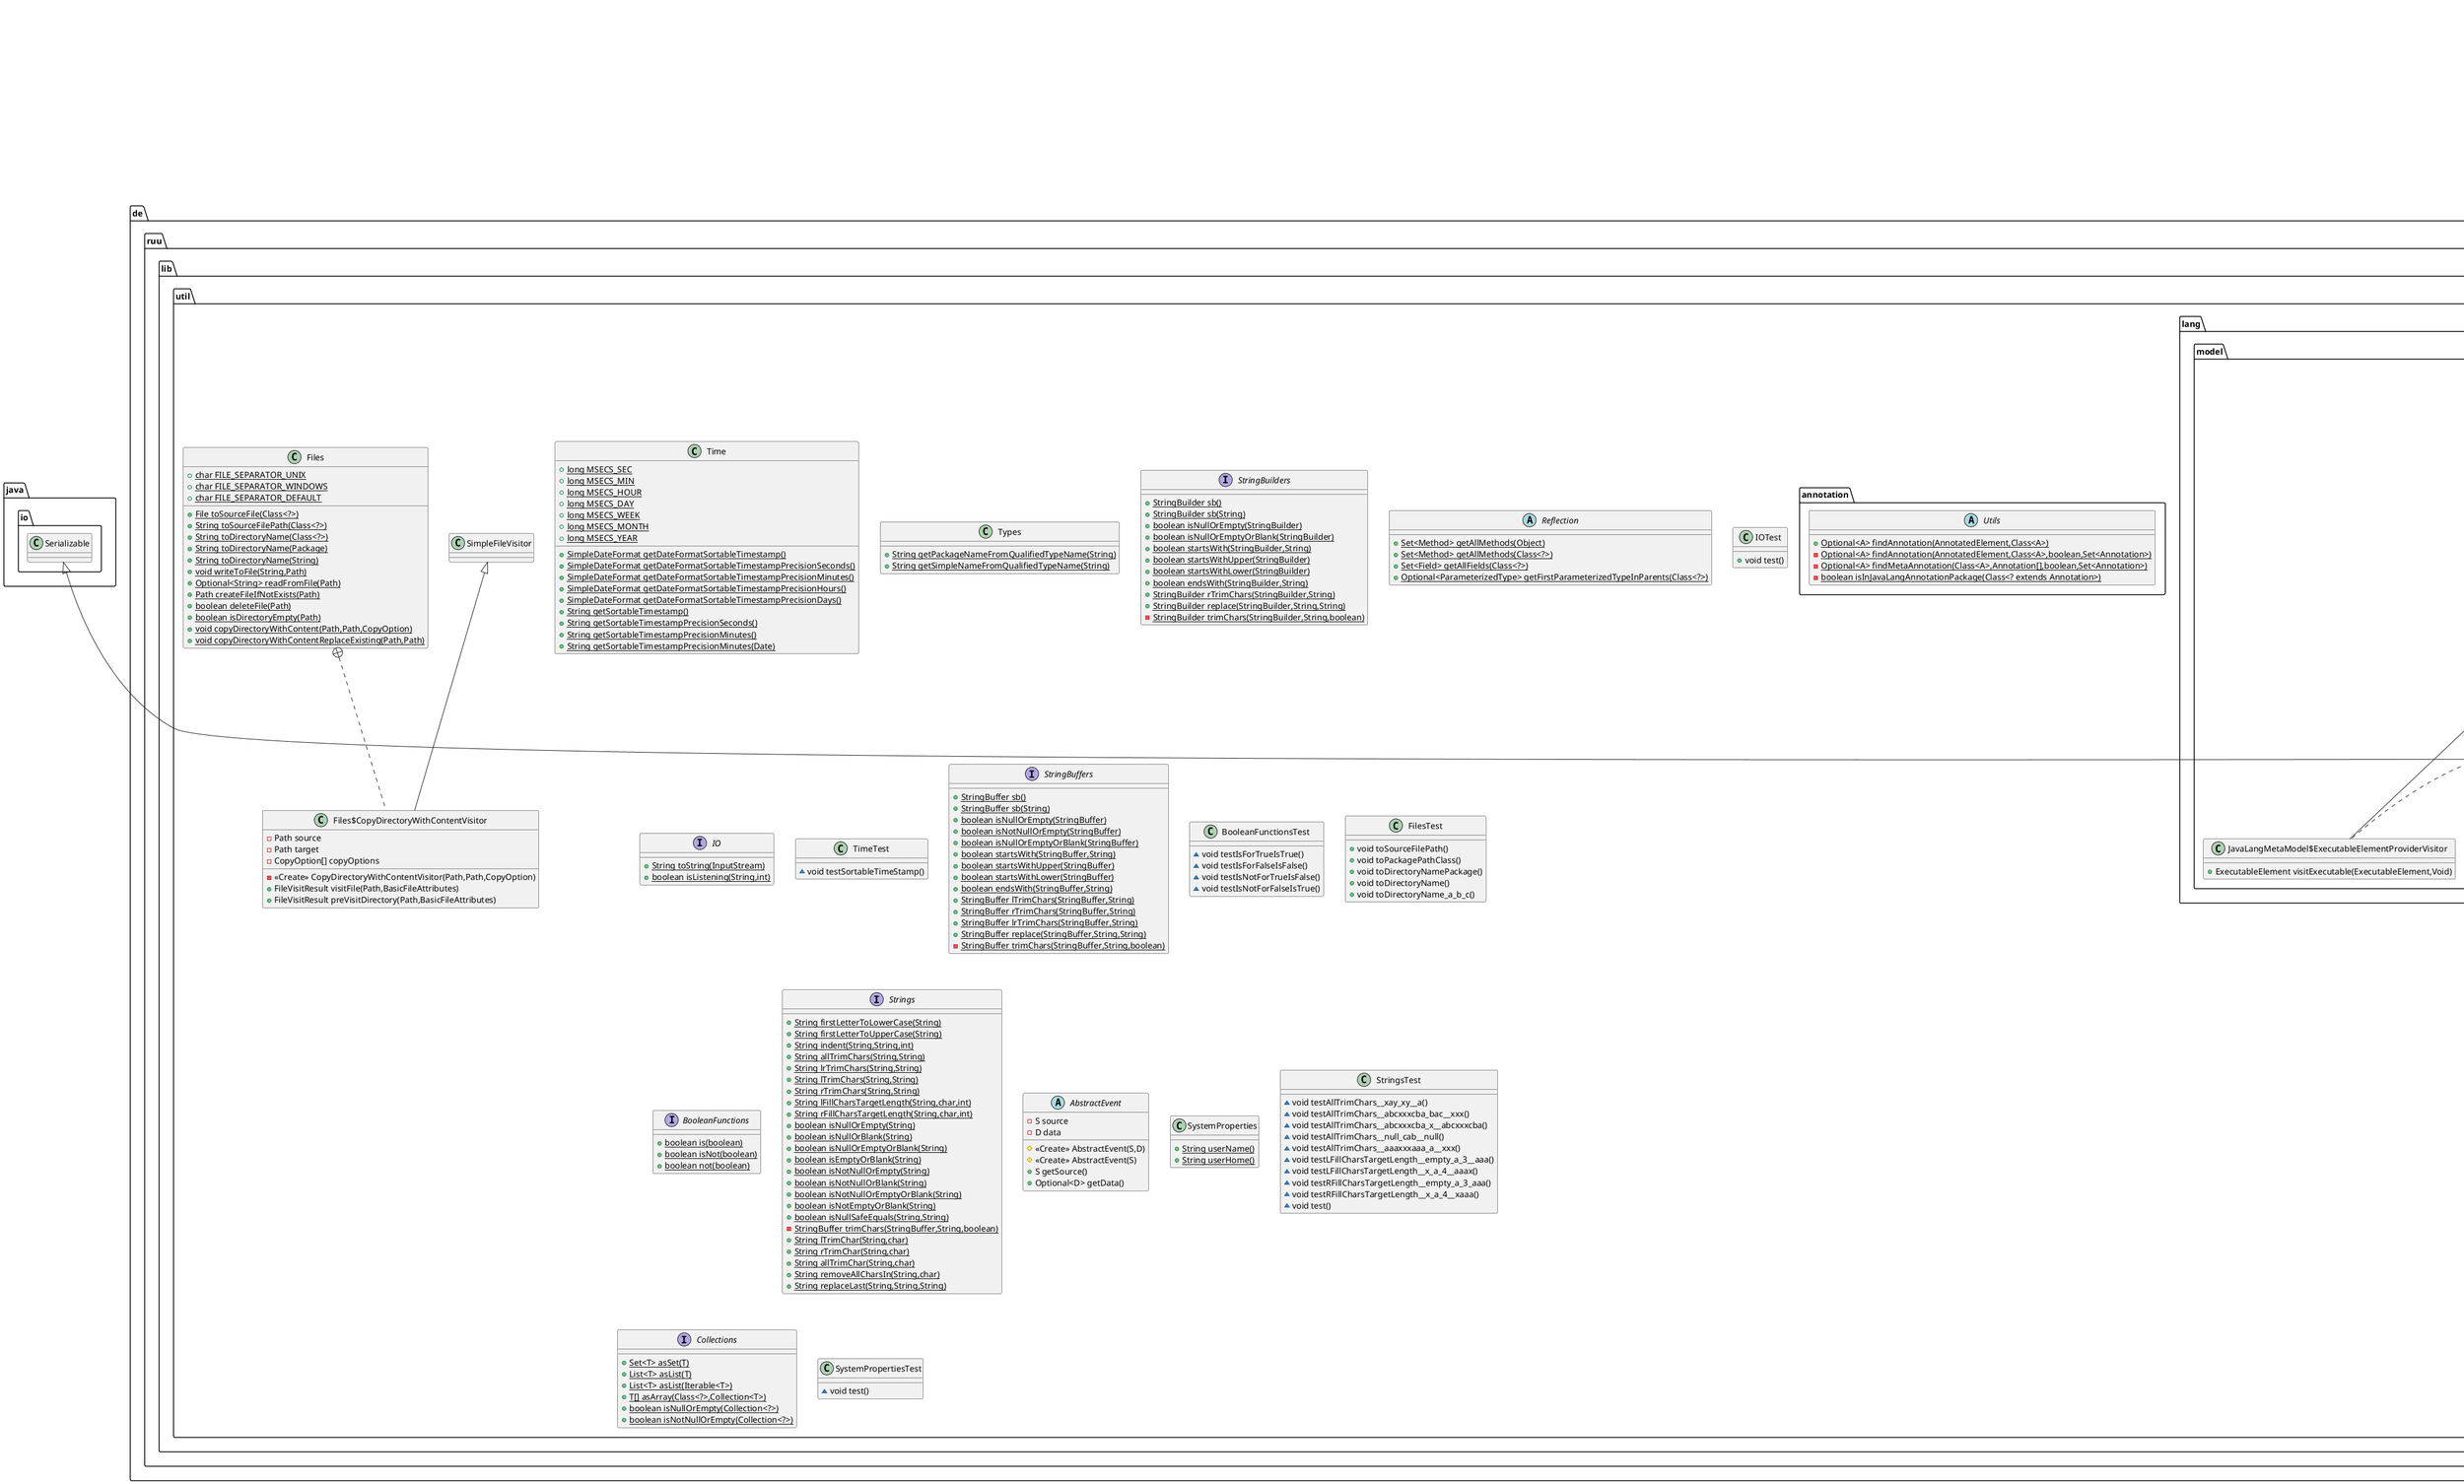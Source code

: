 @startuml
interface de.ruu.lib.util.dto.jpa.Entity {
~ Long getId()
~ Short getVersion()
}
interface de.ruu.lib.util.dto.jpa.Parent {
+ String getName()
}
class de.ruu.lib.util.Time {
+ {static} long MSECS_SEC
+ {static} long MSECS_MIN
+ {static} long MSECS_HOUR
+ {static} long MSECS_DAY
+ {static} long MSECS_WEEK
+ {static} long MSECS_MONTH
+ {static} long MSECS_YEAR
+ {static} SimpleDateFormat getDateFormatSortableTimestamp()
+ {static} SimpleDateFormat getDateFormatSortableTimestampPrecisionSeconds()
+ {static} SimpleDateFormat getDateFormatSortableTimestampPrecisionMinutes()
+ {static} SimpleDateFormat getDateFormatSortableTimestampPrecisionHours()
+ {static} SimpleDateFormat getDateFormatSortableTimestampPrecisionDays()
+ {static} String getSortableTimestamp()
+ {static} String getSortableTimestampPrecisionSeconds()
+ {static} String getSortableTimestampPrecisionMinutes()
+ {static} String getSortableTimestampPrecisionMinutes(Date)
}
class de.ruu.lib.util.Types {
+ {static} String getPackageNameFromQualifiedTypeName(String)
+ {static} String getSimpleNameFromQualifiedTypeName(String)
}
class de.ruu.lib.util.tree.TreeTest {
~ void test()
}
class de.ruu.lib.util.tree.TreeTest$Body {
}
class de.ruu.lib.util.tree.TreeTest$Head {
}
class de.ruu.lib.util.tree.TreeTest$Nose {
}
interface de.ruu.lib.util.tree.Root {
~ Optional<P> parent()
~ Node<P,N,C> parent(P)
~ Set<Node<?,?,?>> nodes()
~ Set<Node<?,?,?>> addToNodes(Node<?,?,?>)
}
abstract class de.ruu.lib.util.tree.Root$RootAbstract {
- Set<Node<?,?,?>> nodes
# <<Create>> RootAbstract()
+ Root<?,?,?> root()
+ Set<Node<?,?,?>> nodes()
+ Set<Node<?,?,?>> addToNodes(Node<?,?,?>)
}
class de.ruu.lib.util.tree.Root$RootSimple {
}
class de.ruu.lib.util.jsonb.TestJsonBWithMaxEncapsulationForData {
- {static} Type SET_OF_PARENTS
- {static} int NUMBER_OF_PARENTS
- {static} int NUMBER_OF_CHILDREN
~ void toJson()
~ void fromJson()
- Jsonb getContext()
- Set<Parent> createTestData()
}
interface de.ruu.lib.util.classpath.ZipEntryFilter {
~ boolean accept(ZipEntry)
}
interface de.ruu.lib.util.StringBuilders {
+ {static} StringBuilder sb()
+ {static} StringBuilder sb(String)
+ {static} boolean isNullOrEmpty(StringBuilder)
+ {static} boolean isNullOrEmptyOrBlank(StringBuilder)
+ {static} boolean startsWith(StringBuilder,String)
+ {static} boolean startsWithUpper(StringBuilder)
+ {static} boolean startsWithLower(StringBuilder)
+ {static} boolean endsWith(StringBuilder,String)
+ {static} StringBuilder rTrimChars(StringBuilder,String)
+ {static} StringBuilder replace(StringBuilder,String,String)
- {static} StringBuilder trimChars(StringBuilder,String,boolean)
}
abstract class de.ruu.lib.util.classpath.ClasspathResource {
- ResourceContainer resourcecontainer
- String resourcename
# <<Create>> ClasspathResource(ResourceContainer,String)
+ ResourceContainer getResourceContainer()
+ String getResourceName()
+ {abstract}boolean isDirectory()
+ {static} boolean isResourceAvailableTo(String,ClassLoader)
+ {static} boolean isResourceAvailableToClassLoaderOf(String,Class<?>)
}
class de.ruu.lib.util.dto.bidirectional.OneEntity {
- String name
- Set<ManyEntity> manys
# <<Create>> OneEntity()
+ <<Create>> OneEntity(OneDTO,MappedObjects)
+ OneDTO toDTO(MappedObjects)
+ String getName()
+ Optional<Set<ManyEntity>> getManys()
+ boolean add(ManyEntity)
- Set<ManyEntity> nonNullManys()
}
abstract class de.ruu.lib.util.Reflection {
+ {static} Set<Method> getAllMethods(Object)
+ {static} Set<Method> getAllMethods(Class<?>)
+ {static} Set<Field> getAllFields(Class<?>)
+ {static} Optional<ParameterizedType> getFirstParameterizedTypeInParents(Class<?>)
}
class de.ruu.lib.util.classpath.ResourceContainerDirectory {
- String containerFileName
- int containerFileNameLength
~ <<Create>> ResourceContainerDirectory(File)
+ Map<String,ClasspathResource> getClassPathResources()
+ Map<String,ClasspathResource> getClassPathResources(FileFilter)
- Map<String,File> getResourceFilesByName(File,FileFilter)
}
abstract class de.ruu.lib.util.dto.jpa.AbstractEntity {
- Long id
- Short version
}
interface de.ruu.lib.util.tree.Node {
~ Root<?,?,?> root()
~ Optional<P> parent()
~ Node<P,N,C> parent(P)
~ List<C> children()
~ Node<P,N,C> add(C)
}
abstract class de.ruu.lib.util.tree.Node$NodeAbstract {
- Optional<Root<?,?,?>> root
- Optional<P> parent
- List<C> children
+ Root<?,?,?> root()
+ Optional<P> parent()
+ Node<P,N,C> parent(P)
+ List<C> children()
+ Node<P,N,C> add(C)
}
class de.ruu.lib.util.tree.Node$NodeSimple {
}
class de.ruu.lib.util.dto.simple.SampleDTO {
- {static} long serialVersionUID
- String name
+ <<Create>> SampleDTO(String)
+ <<Create>> SampleDTO(SampleDTOSource)
+ SampleDTOSource toSource(MappedObjects)
+ String getName()
}
class de.ruu.lib.util.classpath.ClasspathTest {
- {static} String FILTERED_RESOURCE_CONTAINER_NAME
~ void testGetClasspathResourcesByName()
~ void testGetClasspathResourcesWithResourceContainerFilter()
~ void testGetClasspathResourcesWithDirectoryResourceFilter()
~ void testGetClasspathPackages()
~ void testReportClasspathResourcesByResourceContainerName()
}
class de.ruu.lib.util.IOTest {
+ void test()
}
class de.ruu.lib.util.dto.bidirectional.OneDTO {
- {static} long serialVersionUID
- String name
- Set<ManyDTO> manys
# <<Create>> OneDTO()
+ <<Create>> OneDTO(String)
+ <<Create>> OneDTO(OneEntity,MappedObjects)
+ OneEntity toSource(MappedObjects)
+ String getName()
+ Optional<Set<ManyDTO>> getManys()
+ boolean add(ManyDTO)
- Set<ManyDTO> nonNullManys()
}
class de.ruu.lib.util.rs.RestClientCallException {
- {static} long serialVersionUID
- Response response
+ <<Create>> RestClientCallException(String,Response)
+ Response getResponse()
}
interface de.ruu.lib.util.IO {
+ {static} String toString(InputStream)
+ {static} boolean isListening(String,int)
}
class de.ruu.lib.util.TimeTest {
~ void testSortableTimeStamp()
}
class de.ruu.lib.util.jsonb.Parent {
- String field
- Set<Child> children
+ <<Create>> Parent()
~ <<Create>> Parent(String)
+ String getField()
+ Set<Child> getChildren()
+ String toString()
}
class de.ruu.lib.util.rs.filter.logging.ContainerLoggingFilter {
+ void filter(ContainerRequestContext,ContainerResponseContext)
+ void filter(ContainerRequestContext)
}
abstract class de.ruu.lib.util.classpath.Classpath {
+ {static} String RAM_COMPILER_TYPENAME
+ {static} FileFilter FILTER_ACCEPT_FILES_ALL
+ {static} FileFilter FILTER_ACCEPT_FILES_ALL_BUT_JAR
+ {static} FileFilter FILTER_ACCEPT_FILES_EXISTING_ONLY
+ {static} FileFilter FILTER_ACCEPT_FILES_DIRECTORIES_ONLY
+ {static} ZipEntryFilter FILTER_ACCEPT_ZIP_ENTRIES_ALL
+ {static} ZipEntryFilter FILTER_ACCEPT_ZIP_ENTRIES_DIRECTORIES_ONLY
- <<Create>> Classpath()
+ {static} Map<String,List<ClasspathResource>> getClasspathResources()
+ {static} Map<String,List<ClasspathResource>> getClasspathResources(FileFilter,FileFilter,ZipEntryFilter)
+ {static} Map<String,List<ClasspathResource>> getPackagesAsClasspathResources()
+ {static} String[] classpathAsArray()
+ {static} StringBuilder reportClasspathResourcesByName(Map<String,List<ClasspathResource>>)
- {static} Optional<ResourceContainer> createResourceContainer(File)
}
interface de.ruu.lib.util.classpath.ResourceContainer {
~ Map<String,ClasspathResource> getClassPathResources()
~ File getResourceContainerFile()
}
class de.ruu.lib.util.classpath.ResourceContainerJarFile {
~ <<Create>> ResourceContainerJarFile(File)
+ Map<String,ClasspathResource> getClassPathResources()
+ Map<String,ClasspathResource> getClassPathResources(ZipEntryFilter)
}
interface de.ruu.lib.util.dto.DTO {
~ S toSource()
~ S toSource(MappedObjects)
~ S toSource(MappedObjects,Class<S>)
}
class de.ruu.lib.util.dto.bidirectional.ManyEntity {
- String name
- OneEntity one
# <<Create>> ManyEntity()
+ <<Create>> ManyEntity(ManyDTO,MappedObjects)
+ ManyDTO toDTO(MappedObjects)
+ String getName()
+ OneEntity getOne()
}
abstract class de.ruu.lib.util.json.Sanitiser {
- {static} String ESCAPED_DOUBLE_QUOTE
- {static} String ESCAPED_NEWLINE
- {static} String NEWLINE
- {static} String DOUBLE_QUOTE
- {static} String SQUARE_BRACKET_OPENING
- {static} String SQUARE_BRACKET_CLOSING
- {static} String DOUBLE_QUOTE__SQUARE_BRACKET_OPENING
- {static} String SQUARE_BRACKET_CLOSING__DOUBLE_QUOTE
+ {static} String sanitise(String)
}
interface de.ruu.lib.util.StringBuffers {
+ {static} StringBuffer sb()
+ {static} StringBuffer sb(String)
+ {static} boolean isNullOrEmpty(StringBuffer)
+ {static} boolean isNotNullOrEmpty(StringBuffer)
+ {static} boolean isNullOrEmptyOrBlank(StringBuffer)
+ {static} boolean startsWith(StringBuffer,String)
+ {static} boolean startsWithUpper(StringBuffer)
+ {static} boolean startsWithLower(StringBuffer)
+ {static} boolean endsWith(StringBuffer,String)
+ {static} StringBuffer lTrimChars(StringBuffer,String)
+ {static} StringBuffer rTrimChars(StringBuffer,String)
+ {static} StringBuffer lrTrimChars(StringBuffer,String)
+ {static} StringBuffer replace(StringBuffer,String,String)
- {static} StringBuffer trimChars(StringBuffer,String,boolean)
}
class de.ruu.lib.util.BooleanFunctionsTest {
~ void testIsForTrueIsTrue()
~ void testIsForFalseIsFalse()
~ void testIsNotForTrueIsFalse()
~ void testIsNotForFalseIsTrue()
}
class de.ruu.lib.util.FilesTest {
+ void toSourceFilePath()
+ void toPackagePathClass()
+ void toDirectoryNamePackage()
+ void toDirectoryName()
+ void toDirectoryName_a_b_c()
}
abstract class de.ruu.lib.util.jsonb.AbstractOptionalSetAdapter {
- {static} Jsonb JSONB
# {abstract}Type getType()
+ JsonValue adaptToJson(Optional<Set<T>>)
+ Optional<Set<T>> adaptFromJson(JsonValue)
}
class de.ruu.lib.util.Files {
+ {static} char FILE_SEPARATOR_UNIX
+ {static} char FILE_SEPARATOR_WINDOWS
+ {static} char FILE_SEPARATOR_DEFAULT
+ {static} File toSourceFile(Class<?>)
+ {static} String toSourceFilePath(Class<?>)
+ {static} String toDirectoryName(Class<?>)
+ {static} String toDirectoryName(Package)
+ {static} String toDirectoryName(String)
+ {static} void writeToFile(String,Path)
+ {static} Optional<String> readFromFile(Path)
+ {static} Path createFileIfNotExists(Path)
+ {static} boolean deleteFile(Path)
+ {static} boolean isDirectoryEmpty(Path)
+ {static} void copyDirectoryWithContent(Path,Path,CopyOption)
+ {static} void copyDirectoryWithContentReplaceExisting(Path,Path)
}
class de.ruu.lib.util.Files$CopyDirectoryWithContentVisitor {
- Path source
- Path target
- CopyOption[] copyOptions
- <<Create>> CopyDirectoryWithContentVisitor(Path,Path,CopyOption)
+ FileVisitResult visitFile(Path,BasicFileAttributes)
+ FileVisitResult preVisitDirectory(Path,BasicFileAttributes)
}
interface de.ruu.lib.util.BooleanFunctions {
+ {static} boolean is(boolean)
+ {static} boolean isNot(boolean)
+ {static} boolean not(boolean)
}
abstract class de.ruu.lib.util.classpath.ResourceContainerBase {
# File containerFile
~ <<Create>> ResourceContainerBase(File)
+ File getResourceContainerFile()
}
interface de.ruu.lib.util.Strings {
+ {static} String firstLetterToLowerCase(String)
+ {static} String firstLetterToUpperCase(String)
+ {static} String indent(String,String,int)
+ {static} String allTrimChars(String,String)
+ {static} String lrTrimChars(String,String)
+ {static} String lTrimChars(String,String)
+ {static} String rTrimChars(String,String)
+ {static} String lFillCharsTargetLength(String,char,int)
+ {static} String rFillCharsTargetLength(String,char,int)
+ {static} boolean isNullOrEmpty(String)
+ {static} boolean isNullOrBlank(String)
+ {static} boolean isNullOrEmptyOrBlank(String)
+ {static} boolean isEmptyOrBlank(String)
+ {static} boolean isNotNullOrEmpty(String)
+ {static} boolean isNotNullOrBlank(String)
+ {static} boolean isNotNullOrEmptyOrBlank(String)
+ {static} boolean isNotEmptyOrBlank(String)
+ {static} boolean isNullSafeEquals(String,String)
- {static} StringBuffer trimChars(StringBuffer,String,boolean)
+ {static} String lTrimChar(String,char)
+ {static} String rTrimChar(String,char)
+ {static} String allTrimChar(String,char)
+ {static} String removeAllCharsIn(String,char)
+ {static} String replaceLast(String,String,String)
}
abstract class de.ruu.lib.util.AbstractEvent {
- S source
- D data
# <<Create>> AbstractEvent(S,D)
# <<Create>> AbstractEvent(S)
+ S getSource()
+ Optional<D> getData()
}
abstract class de.ruu.lib.util.jsonb.AbstractSetAdapter {
- {static} Jsonb JSONB
# {abstract}Type getType()
+ JsonValue adaptToJson(Set<T>)
+ Set<T> adaptFromJson(JsonValue)
}
class de.ruu.lib.util.SystemProperties {
+ {static} String userName()
+ {static} String userHome()
}
class de.ruu.lib.util.dto.bidirectional.ManyDTO {
- {static} long serialVersionUID
- String name
- OneDTO one
# <<Create>> ManyDTO()
+ <<Create>> ManyDTO(String,OneDTO)
+ <<Create>> ManyDTO(ManyEntity,MappedObjects)
+ ManyEntity toSource(MappedObjects)
+ String getName()
+ OneDTO getOne()
}
class de.ruu.lib.util.dto.simple.GenericParameterWithExtendsTest {
}
interface de.ruu.lib.util.dto.simple.GenericParameterWithExtendsTest$DTO {
~ E toEntity()
}
interface de.ruu.lib.util.dto.simple.GenericParameterWithExtendsTest$Entity {
~ D toDTO()
}
class de.ruu.lib.util.dto.simple.GenericParameterWithExtendsTest$DTOImpl {
+ EntityImpl toEntity()
}
class de.ruu.lib.util.dto.simple.GenericParameterWithExtendsTest$EntityImpl {
+ DTOImpl toDTO()
}
class de.ruu.lib.util.classpath.ClasspathResourceFile {
- File file
+ <<Create>> ClasspathResourceFile(ResourceContainer,File)
+ boolean isDirectory()
}
class de.ruu.lib.util.dto.jpa.ParentDTO {
- {static} long serialVersionUID
- String name
+ <<Create>> ParentDTO(ParentEntity)
+ ParentEntity toSource(MappedObjects)
}
interface de.ruu.lib.util.dto.DTOProvider {
~ D toDTO()
~ D toDTO(MappedObjects)
~ D toDTO(MappedObjects,Class<D>)
}
class de.ruu.lib.util.dto.bidirectional.DTOEntityTest {
~ void createOneDTO()
~ void createMany()
~ void mapFromDTOToEntity()
~ void mapFromEntityToDTO()
}
abstract class de.ruu.lib.util.lang.model.JavaLangMetaModel {
- {static} DeclaredTypeProviderVisitor DECLARED_TYPE_PROVIDER_VISITOR
- {static} ArrayTypeProviderVisitor ARRAY_TYPE_PROVIDER_VISITOR
- {static} PackageElementProviderVisitor PACKAGE_ELEMENT_PROVIDER_VISITOR
- {static} TypeElementProviderVisitor TYPE_ELEMENT_PROVIDER_VISITOR
- {static} ExecutableElementProviderVisitor EXECUTABLE_ELEMENT_PROVIDER_VISITOR
- {static} VariableElementProviderVisitor VARIABLE_ELEMENT_PROVIDER_VISITOR
+ {static} boolean isPrimitiveKind(TypeMirror)
+ {static} boolean isPrimitiveKind(Element)
+ {static} boolean hasTypeArguments(DeclaredType)
+ {static} boolean hasTypeParameters(TypeElement)
+ {static} boolean hasTypeParameters(TypeMirror)
+ {static} DeclaredType asDeclaredType(TypeMirror)
+ {static} DeclaredType asDeclaredType(TypeElement)
+ {static} ArrayType asArrayType(TypeMirror)
+ {static} PackageElement asPackageElement(Element)
+ {static} TypeElement asTypeElement(Element)
+ {static} ExecutableElement asExecutableElement(Element)
+ {static} VariableElement asVariableElement(Element)
+ {static} TypeElement asTypeElement(TypeMirror)
+ {static} PackageElement getPackageElementOf(Element)
+ {static} List<VariableElement> getFields(TypeElement)
+ {static} List<ExecutableElement> getMethods(TypeElement)
+ {static} Set<TypeElement> withEnclosedTypeElements(Set<TypeElement>)
+ {static} String normalizeBinaryClassName(Class<?>)
+ {static} String normalizeBinaryQualifiedTypeName(String)
+ {static} Set<Element> asElementSet(Set<TypeElement>)
+ {static} Set<Element> asElementSet(List<Element>)
+ {static} boolean isInnerType(TypeElement)
+ {static} Set<TypeElement> getTypeElements(Collection<? extends Element>)
}
class de.ruu.lib.util.lang.model.JavaLangMetaModel$DeclaredTypeProviderVisitor {
+ DeclaredType visitDeclared(DeclaredType,Void)
}
class de.ruu.lib.util.lang.model.JavaLangMetaModel$ArrayTypeProviderVisitor {
+ ArrayType visitArray(ArrayType,Void)
}
class de.ruu.lib.util.lang.model.JavaLangMetaModel$TypeElementProviderVisitor {
+ TypeElement visitType(TypeElement,Void)
}
class de.ruu.lib.util.lang.model.JavaLangMetaModel$ExecutableElementProviderVisitor {
+ ExecutableElement visitExecutable(ExecutableElement,Void)
}
class de.ruu.lib.util.lang.model.JavaLangMetaModel$PackageElementProviderVisitor {
+ PackageElement visitPackage(PackageElement,Void)
}
class de.ruu.lib.util.lang.model.JavaLangMetaModel$VariableElementProviderVisitor {
+ VariableElement visitVariable(VariableElement,Void)
}
abstract class de.ruu.lib.util.annotation.Utils {
+ {static} Optional<A> findAnnotation(AnnotatedElement,Class<A>)
- {static} Optional<A> findAnnotation(AnnotatedElement,Class<A>,boolean,Set<Annotation>)
- {static} Optional<A> findMetaAnnotation(Class<A>,Annotation[],boolean,Set<Annotation>)
- {static} boolean isInJavaLangAnnotationPackage(Class<? extends Annotation>)
}
class de.ruu.lib.util.dto.simple.SampleDTOSource {
- String name
+ <<Create>> SampleDTOSource(SampleDTO)
+ SampleDTO toDTO()
+ SampleDTO toDTO(MappedObjects)
+ String getName()
}
class de.ruu.lib.util.dto.simple.SampleDTOTest {
~ void mapFromSampleDTOToSampleDTOSource()
}
class de.ruu.lib.util.dto.jpa.ParentEntity {
- String name
+ <<Create>> ParentEntity(ParentDTO)
+ ParentDTO toDTO(MappedObjects)
}
class de.ruu.lib.util.classpath.ClasspathResourceZipEntry {
- ZipEntry zipEntry
+ <<Create>> ClasspathResourceZipEntry(ResourceContainer,ZipEntry)
+ boolean isDirectory()
}
class de.ruu.lib.util.StringsTest {
~ void testAllTrimChars__xay_xy__a()
~ void testAllTrimChars__abcxxxcba_bac__xxx()
~ void testAllTrimChars__abcxxxcba_x__abcxxxcba()
~ void testAllTrimChars__null_cab__null()
~ void testAllTrimChars__aaaxxxaaa_a__xxx()
~ void testLFillCharsTargetLength__empty_a_3__aaa()
~ void testLFillCharsTargetLength__x_a_4__aaax()
~ void testRFillCharsTargetLength__empty_a_3_aaa()
~ void testRFillCharsTargetLength__x_a_4__xaaa()
~ void test()
}
class de.ruu.lib.util.dto.MappedObjects {
- Map<Object,Object> mappedObjects
+ T getMappedInstance(Object,Class<T>)
+ void storeMappedInstance(Object,Object)
}
interface de.ruu.lib.util.Collections {
+ {static} Set<T> asSet(T)
+ {static} List<T> asList(T)
+ {static} List<T> asList(Iterable<T>)
+ {static} T[] asArray(Class<?>,Collection<T>)
+ {static} boolean isNullOrEmpty(Collection<?>)
+ {static} boolean isNotNullOrEmpty(Collection<?>)
}
class de.ruu.lib.util.jsonb.JsonbConfigurator {
# {static} JsonbConfig CONFIG
+ Jsonb getContext(Class<?>)
+ Jsonb getContext()
+ {static} Jsonb context()
+ {static} Jsonb context(JsonbConfig)
+ {static} JsonbConfig config()
}
class de.ruu.lib.util.rs.filter.logging.ClientLoggingFilter {
+ void filter(ClientRequestContext)
}
class de.ruu.lib.util.jsonb.Child {
- String field
+ <<Create>> Child()
~ <<Create>> Child(String)
+ String toString()
~ String getField()
}
class de.ruu.lib.util.jsonb.PrivateElementsVisibleStrategy {
+ boolean isVisible(Field)
+ boolean isVisible(Method)
}
interface de.ruu.lib.util.tree.Leaf {
~ List<C> children()
}
abstract class de.ruu.lib.util.tree.Leaf$LeafAbstract {
+ List<C> children()
}
class de.ruu.lib.util.tree.Leaf$LeafSimple {
}
class de.ruu.lib.util.SystemPropertiesTest {
~ void test()
}
abstract class de.ruu.lib.util.dto.jpa.AbstractDTO {
- Long id
- Short version
}


de.ruu.lib.util.tree.TreeTest +.. de.ruu.lib.util.tree.TreeTest$Body
de.ruu.lib.util.tree.RootSimple <|-- de.ruu.lib.util.tree.TreeTest$Body
de.ruu.lib.util.tree.TreeTest +.. de.ruu.lib.util.tree.TreeTest$Head
de.ruu.lib.util.tree.NodeSimple <|-- de.ruu.lib.util.tree.TreeTest$Head
de.ruu.lib.util.tree.TreeTest +.. de.ruu.lib.util.tree.TreeTest$Nose
de.ruu.lib.util.tree.LeafSimple <|-- de.ruu.lib.util.tree.TreeTest$Nose
de.ruu.lib.util.tree.Node <|-- de.ruu.lib.util.tree.Root
de.ruu.lib.util.tree.Root +.. de.ruu.lib.util.tree.Root$RootAbstract
de.ruu.lib.util.tree.Root <|.. de.ruu.lib.util.tree.Root$RootAbstract
de.ruu.lib.util.tree.NodeAbstract <|-- de.ruu.lib.util.tree.Root$RootAbstract
de.ruu.lib.util.tree.Root +.. de.ruu.lib.util.tree.Root$RootSimple
de.ruu.lib.util.tree.RootAbstract <|-- de.ruu.lib.util.tree.Root$RootSimple
de.ruu.lib.util.dto.DTOProvider <|.. de.ruu.lib.util.dto.bidirectional.OneEntity
de.ruu.lib.util.classpath.ResourceContainerBase <|-- de.ruu.lib.util.classpath.ResourceContainerDirectory
de.ruu.lib.util.dto.jpa.Entity <|.. de.ruu.lib.util.dto.jpa.AbstractEntity
de.ruu.lib.util.tree.Node +.. de.ruu.lib.util.tree.Node$NodeAbstract
de.ruu.lib.util.tree.Node <|.. de.ruu.lib.util.tree.Node$NodeAbstract
de.ruu.lib.util.tree.Node +.. de.ruu.lib.util.tree.Node$NodeSimple
de.ruu.lib.util.tree.NodeAbstract <|-- de.ruu.lib.util.tree.Node$NodeSimple
de.ruu.lib.util.dto.DTO <|.. de.ruu.lib.util.dto.simple.SampleDTO
de.ruu.lib.util.dto.DTO <|.. de.ruu.lib.util.dto.bidirectional.OneDTO
de.ruu.lib.util.rs.RuntimeException <|-- de.ruu.lib.util.rs.RestClientCallException
jakarta.ws.rs.container.ContainerRequestFilter <|.. de.ruu.lib.util.rs.filter.logging.ContainerLoggingFilter
jakarta.ws.rs.container.ContainerResponseFilter <|.. de.ruu.lib.util.rs.filter.logging.ContainerLoggingFilter
de.ruu.lib.util.classpath.ResourceContainerBase <|-- de.ruu.lib.util.classpath.ResourceContainerJarFile
java.io.Serializable <|-- de.ruu.lib.util.dto.DTO
de.ruu.lib.util.dto.DTOProvider <|.. de.ruu.lib.util.dto.bidirectional.ManyEntity
jakarta.json.bind.adapter.JsonbAdapter <|.. de.ruu.lib.util.jsonb.AbstractOptionalSetAdapter
de.ruu.lib.util.Files +.. de.ruu.lib.util.Files$CopyDirectoryWithContentVisitor
de.ruu.lib.util.SimpleFileVisitor <|-- de.ruu.lib.util.Files$CopyDirectoryWithContentVisitor
de.ruu.lib.util.classpath.ResourceContainer <|.. de.ruu.lib.util.classpath.ResourceContainerBase
jakarta.json.bind.adapter.JsonbAdapter <|.. de.ruu.lib.util.jsonb.AbstractSetAdapter
de.ruu.lib.util.dto.DTO <|.. de.ruu.lib.util.dto.bidirectional.ManyDTO
de.ruu.lib.util.dto.simple.GenericParameterWithExtendsTest +.. de.ruu.lib.util.dto.simple.GenericParameterWithExtendsTest$DTO
de.ruu.lib.util.dto.simple.GenericParameterWithExtendsTest +.. de.ruu.lib.util.dto.simple.GenericParameterWithExtendsTest$Entity
de.ruu.lib.util.dto.simple.GenericParameterWithExtendsTest +.. de.ruu.lib.util.dto.simple.GenericParameterWithExtendsTest$DTOImpl
de.ruu.lib.util.dto.simple.DTO <|.. de.ruu.lib.util.dto.simple.GenericParameterWithExtendsTest$DTOImpl
de.ruu.lib.util.dto.simple.GenericParameterWithExtendsTest +.. de.ruu.lib.util.dto.simple.GenericParameterWithExtendsTest$EntityImpl
de.ruu.lib.util.dto.simple.Entity <|.. de.ruu.lib.util.dto.simple.GenericParameterWithExtendsTest$EntityImpl
de.ruu.lib.util.classpath.ClasspathResource <|-- de.ruu.lib.util.classpath.ClasspathResourceFile
de.ruu.lib.util.dto.jpa.Parent <|.. de.ruu.lib.util.dto.jpa.ParentDTO
de.ruu.lib.util.dto.DTO <|.. de.ruu.lib.util.dto.jpa.ParentDTO
de.ruu.lib.util.dto.jpa.AbstractDTO <|-- de.ruu.lib.util.dto.jpa.ParentDTO
de.ruu.lib.util.lang.model.JavaLangMetaModel +.. de.ruu.lib.util.lang.model.JavaLangMetaModel$DeclaredTypeProviderVisitor
de.ruu.lib.util.lang.model.SimpleTypeVisitor7 <|-- de.ruu.lib.util.lang.model.JavaLangMetaModel$DeclaredTypeProviderVisitor
de.ruu.lib.util.lang.model.JavaLangMetaModel +.. de.ruu.lib.util.lang.model.JavaLangMetaModel$ArrayTypeProviderVisitor
de.ruu.lib.util.lang.model.SimpleTypeVisitor7 <|-- de.ruu.lib.util.lang.model.JavaLangMetaModel$ArrayTypeProviderVisitor
de.ruu.lib.util.lang.model.JavaLangMetaModel +.. de.ruu.lib.util.lang.model.JavaLangMetaModel$TypeElementProviderVisitor
de.ruu.lib.util.lang.model.SimpleElementVisitor7 <|-- de.ruu.lib.util.lang.model.JavaLangMetaModel$TypeElementProviderVisitor
de.ruu.lib.util.lang.model.JavaLangMetaModel +.. de.ruu.lib.util.lang.model.JavaLangMetaModel$ExecutableElementProviderVisitor
de.ruu.lib.util.lang.model.SimpleElementVisitor7 <|-- de.ruu.lib.util.lang.model.JavaLangMetaModel$ExecutableElementProviderVisitor
de.ruu.lib.util.lang.model.JavaLangMetaModel +.. de.ruu.lib.util.lang.model.JavaLangMetaModel$PackageElementProviderVisitor
de.ruu.lib.util.lang.model.SimpleElementVisitor7 <|-- de.ruu.lib.util.lang.model.JavaLangMetaModel$PackageElementProviderVisitor
de.ruu.lib.util.lang.model.JavaLangMetaModel +.. de.ruu.lib.util.lang.model.JavaLangMetaModel$VariableElementProviderVisitor
de.ruu.lib.util.lang.model.SimpleElementVisitor7 <|-- de.ruu.lib.util.lang.model.JavaLangMetaModel$VariableElementProviderVisitor
de.ruu.lib.util.dto.DTOProvider <|.. de.ruu.lib.util.dto.simple.SampleDTOSource
de.ruu.lib.util.dto.jpa.Parent <|.. de.ruu.lib.util.dto.jpa.ParentEntity
de.ruu.lib.util.dto.DTOProvider <|.. de.ruu.lib.util.dto.jpa.ParentEntity
de.ruu.lib.util.dto.jpa.AbstractEntity <|-- de.ruu.lib.util.dto.jpa.ParentEntity
de.ruu.lib.util.classpath.ClasspathResource <|-- de.ruu.lib.util.classpath.ClasspathResourceZipEntry
jakarta.ws.rs.ext.ContextResolver <|.. de.ruu.lib.util.jsonb.JsonbConfigurator
jakarta.ws.rs.client.ClientRequestFilter <|.. de.ruu.lib.util.rs.filter.logging.ClientLoggingFilter
jakarta.json.bind.config.PropertyVisibilityStrategy <|.. de.ruu.lib.util.jsonb.PrivateElementsVisibleStrategy
de.ruu.lib.util.tree.Node <|-- de.ruu.lib.util.tree.Leaf
de.ruu.lib.util.tree.Leaf +.. de.ruu.lib.util.tree.Leaf$LeafAbstract
de.ruu.lib.util.tree.Leaf <|.. de.ruu.lib.util.tree.Leaf$LeafAbstract
de.ruu.lib.util.tree.NodeAbstract <|-- de.ruu.lib.util.tree.Leaf$LeafAbstract
de.ruu.lib.util.tree.Leaf +.. de.ruu.lib.util.tree.Leaf$LeafSimple
de.ruu.lib.util.tree.LeafAbstract <|-- de.ruu.lib.util.tree.Leaf$LeafSimple
de.ruu.lib.util.dto.jpa.Entity <|.. de.ruu.lib.util.dto.jpa.AbstractDTO
@enduml